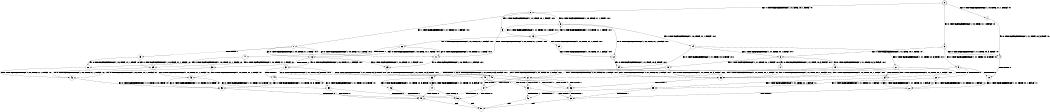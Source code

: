 digraph BCG {
size = "7, 10.5";
center = TRUE;
node [shape = circle];
0 [peripheries = 2];
0 -> 1 [label = "EX !0 !ATOMIC_EXCH_BRANCH (1, +0, TRUE, +1, 1, FALSE) !:0:"];
0 -> 2 [label = "EX !1 !ATOMIC_EXCH_BRANCH (1, +1, TRUE, +0, 1, TRUE) !:0:"];
0 -> 3 [label = "EX !0 !ATOMIC_EXCH_BRANCH (1, +0, TRUE, +1, 1, FALSE) !:0:"];
1 -> 4 [label = "EX !0 !ATOMIC_EXCH_BRANCH (1, +1, TRUE, +0, 3, TRUE) !:0:"];
2 -> 5 [label = "EX !1 !ATOMIC_EXCH_BRANCH (1, +1, TRUE, +0, 1, FALSE) !:0:1:"];
2 -> 6 [label = "EX !0 !ATOMIC_EXCH_BRANCH (1, +0, TRUE, +1, 1, TRUE) !:0:1:"];
2 -> 7 [label = "EX !1 !ATOMIC_EXCH_BRANCH (1, +1, TRUE, +0, 1, FALSE) !:0:1:"];
3 -> 4 [label = "EX !0 !ATOMIC_EXCH_BRANCH (1, +1, TRUE, +0, 3, TRUE) !:0:"];
3 -> 8 [label = "EX !1 !ATOMIC_EXCH_BRANCH (1, +1, TRUE, +0, 1, TRUE) !:0:"];
3 -> 9 [label = "EX !0 !ATOMIC_EXCH_BRANCH (1, +1, TRUE, +0, 3, TRUE) !:0:"];
4 -> 10 [label = "TERMINATE !0"];
5 -> 11 [label = "EX !0 !ATOMIC_EXCH_BRANCH (1, +0, TRUE, +1, 1, TRUE) !:0:1:"];
6 -> 12 [label = "EX !0 !ATOMIC_EXCH_BRANCH (1, +0, TRUE, +1, 1, FALSE) !:0:1:"];
6 -> 13 [label = "EX !1 !ATOMIC_EXCH_BRANCH (1, +1, TRUE, +0, 1, TRUE) !:0:1:"];
6 -> 14 [label = "EX !0 !ATOMIC_EXCH_BRANCH (1, +0, TRUE, +1, 1, FALSE) !:0:1:"];
7 -> 11 [label = "EX !0 !ATOMIC_EXCH_BRANCH (1, +0, TRUE, +1, 1, TRUE) !:0:1:"];
7 -> 15 [label = "TERMINATE !1"];
7 -> 16 [label = "EX !0 !ATOMIC_EXCH_BRANCH (1, +0, TRUE, +1, 1, TRUE) !:0:1:"];
8 -> 17 [label = "EX !0 !ATOMIC_EXCH_BRANCH (1, +1, TRUE, +0, 3, FALSE) !:0:1:"];
8 -> 18 [label = "EX !1 !ATOMIC_EXCH_BRANCH (1, +1, TRUE, +0, 1, FALSE) !:0:1:"];
8 -> 19 [label = "EX !0 !ATOMIC_EXCH_BRANCH (1, +1, TRUE, +0, 3, FALSE) !:0:1:"];
9 -> 10 [label = "TERMINATE !0"];
9 -> 20 [label = "TERMINATE !0"];
9 -> 21 [label = "EX !1 !ATOMIC_EXCH_BRANCH (1, +1, TRUE, +0, 1, FALSE) !:0:"];
10 -> 22 [label = "EX !1 !ATOMIC_EXCH_BRANCH (1, +1, TRUE, +0, 1, FALSE) !:1:"];
11 -> 23 [label = "EX !0 !ATOMIC_EXCH_BRANCH (1, +0, TRUE, +1, 1, FALSE) !:0:1:"];
12 -> 24 [label = "EX !0 !ATOMIC_EXCH_BRANCH (1, +1, TRUE, +0, 3, TRUE) !:0:1:"];
13 -> 25 [label = "EX !0 !ATOMIC_EXCH_BRANCH (1, +0, TRUE, +1, 1, TRUE) !:0:1:"];
13 -> 26 [label = "EX !1 !ATOMIC_EXCH_BRANCH (1, +1, TRUE, +0, 1, FALSE) !:0:1:"];
13 -> 6 [label = "EX !0 !ATOMIC_EXCH_BRANCH (1, +0, TRUE, +1, 1, TRUE) !:0:1:"];
14 -> 24 [label = "EX !0 !ATOMIC_EXCH_BRANCH (1, +1, TRUE, +0, 3, TRUE) !:0:1:"];
14 -> 8 [label = "EX !1 !ATOMIC_EXCH_BRANCH (1, +1, TRUE, +0, 1, TRUE) !:0:1:"];
14 -> 27 [label = "EX !0 !ATOMIC_EXCH_BRANCH (1, +1, TRUE, +0, 3, TRUE) !:0:1:"];
15 -> 28 [label = "EX !0 !ATOMIC_EXCH_BRANCH (1, +0, TRUE, +1, 1, TRUE) !:0:"];
15 -> 29 [label = "EX !0 !ATOMIC_EXCH_BRANCH (1, +0, TRUE, +1, 1, TRUE) !:0:"];
16 -> 23 [label = "EX !0 !ATOMIC_EXCH_BRANCH (1, +0, TRUE, +1, 1, FALSE) !:0:1:"];
16 -> 30 [label = "TERMINATE !1"];
16 -> 31 [label = "EX !0 !ATOMIC_EXCH_BRANCH (1, +0, TRUE, +1, 1, FALSE) !:0:1:"];
17 -> 32 [label = "EX !1 !ATOMIC_EXCH_BRANCH (1, +1, TRUE, +0, 1, FALSE) !:0:1:"];
18 -> 32 [label = "EX !0 !ATOMIC_EXCH_BRANCH (1, +1, TRUE, +0, 3, FALSE) !:0:1:"];
18 -> 33 [label = "TERMINATE !1"];
18 -> 21 [label = "EX !0 !ATOMIC_EXCH_BRANCH (1, +1, TRUE, +0, 3, FALSE) !:0:1:"];
19 -> 32 [label = "EX !1 !ATOMIC_EXCH_BRANCH (1, +1, TRUE, +0, 1, FALSE) !:0:1:"];
19 -> 34 [label = "TERMINATE !0"];
19 -> 21 [label = "EX !1 !ATOMIC_EXCH_BRANCH (1, +1, TRUE, +0, 1, FALSE) !:0:1:"];
20 -> 22 [label = "EX !1 !ATOMIC_EXCH_BRANCH (1, +1, TRUE, +0, 1, FALSE) !:1:"];
20 -> 35 [label = "EX !1 !ATOMIC_EXCH_BRANCH (1, +1, TRUE, +0, 1, FALSE) !:1:"];
21 -> 36 [label = "TERMINATE !0"];
21 -> 37 [label = "TERMINATE !1"];
21 -> 38 [label = "TERMINATE !0"];
22 -> 39 [label = "TERMINATE !1"];
23 -> 40 [label = "EX !0 !ATOMIC_EXCH_BRANCH (1, +1, TRUE, +0, 3, TRUE) !:0:1:"];
24 -> 32 [label = "EX !1 !ATOMIC_EXCH_BRANCH (1, +1, TRUE, +0, 1, FALSE) !:0:1:"];
25 -> 12 [label = "EX !0 !ATOMIC_EXCH_BRANCH (1, +0, TRUE, +1, 1, FALSE) !:0:1:"];
26 -> 11 [label = "EX !0 !ATOMIC_EXCH_BRANCH (1, +0, TRUE, +1, 1, TRUE) !:0:1:"];
26 -> 41 [label = "TERMINATE !1"];
26 -> 16 [label = "EX !0 !ATOMIC_EXCH_BRANCH (1, +0, TRUE, +1, 1, TRUE) !:0:1:"];
27 -> 32 [label = "EX !1 !ATOMIC_EXCH_BRANCH (1, +1, TRUE, +0, 1, FALSE) !:0:1:"];
27 -> 34 [label = "TERMINATE !0"];
27 -> 21 [label = "EX !1 !ATOMIC_EXCH_BRANCH (1, +1, TRUE, +0, 1, FALSE) !:0:1:"];
28 -> 42 [label = "EX !0 !ATOMIC_EXCH_BRANCH (1, +0, TRUE, +1, 1, FALSE) !:0:"];
29 -> 42 [label = "EX !0 !ATOMIC_EXCH_BRANCH (1, +0, TRUE, +1, 1, FALSE) !:0:"];
29 -> 43 [label = "EX !0 !ATOMIC_EXCH_BRANCH (1, +0, TRUE, +1, 1, FALSE) !:0:"];
30 -> 42 [label = "EX !0 !ATOMIC_EXCH_BRANCH (1, +0, TRUE, +1, 1, FALSE) !:0:"];
30 -> 43 [label = "EX !0 !ATOMIC_EXCH_BRANCH (1, +0, TRUE, +1, 1, FALSE) !:0:"];
31 -> 40 [label = "EX !0 !ATOMIC_EXCH_BRANCH (1, +1, TRUE, +0, 3, TRUE) !:0:1:"];
31 -> 44 [label = "TERMINATE !1"];
31 -> 45 [label = "EX !0 !ATOMIC_EXCH_BRANCH (1, +1, TRUE, +0, 3, TRUE) !:0:1:"];
32 -> 36 [label = "TERMINATE !0"];
33 -> 46 [label = "EX !0 !ATOMIC_EXCH_BRANCH (1, +1, TRUE, +0, 3, FALSE) !:0:"];
33 -> 47 [label = "EX !0 !ATOMIC_EXCH_BRANCH (1, +1, TRUE, +0, 3, FALSE) !:0:"];
34 -> 22 [label = "EX !1 !ATOMIC_EXCH_BRANCH (1, +1, TRUE, +0, 1, FALSE) !:1:"];
34 -> 35 [label = "EX !1 !ATOMIC_EXCH_BRANCH (1, +1, TRUE, +0, 1, FALSE) !:1:"];
35 -> 39 [label = "TERMINATE !1"];
35 -> 48 [label = "TERMINATE !1"];
36 -> 39 [label = "TERMINATE !1"];
37 -> 49 [label = "TERMINATE !0"];
37 -> 50 [label = "TERMINATE !0"];
38 -> 39 [label = "TERMINATE !1"];
38 -> 48 [label = "TERMINATE !1"];
39 -> 51 [label = "exit"];
40 -> 36 [label = "TERMINATE !0"];
41 -> 28 [label = "EX !0 !ATOMIC_EXCH_BRANCH (1, +0, TRUE, +1, 1, TRUE) !:0:"];
41 -> 29 [label = "EX !0 !ATOMIC_EXCH_BRANCH (1, +0, TRUE, +1, 1, TRUE) !:0:"];
42 -> 52 [label = "EX !0 !ATOMIC_EXCH_BRANCH (1, +1, TRUE, +0, 3, TRUE) !:0:"];
43 -> 52 [label = "EX !0 !ATOMIC_EXCH_BRANCH (1, +1, TRUE, +0, 3, TRUE) !:0:"];
43 -> 53 [label = "EX !0 !ATOMIC_EXCH_BRANCH (1, +1, TRUE, +0, 3, TRUE) !:0:"];
44 -> 52 [label = "EX !0 !ATOMIC_EXCH_BRANCH (1, +1, TRUE, +0, 3, TRUE) !:0:"];
44 -> 53 [label = "EX !0 !ATOMIC_EXCH_BRANCH (1, +1, TRUE, +0, 3, TRUE) !:0:"];
45 -> 36 [label = "TERMINATE !0"];
45 -> 37 [label = "TERMINATE !1"];
45 -> 38 [label = "TERMINATE !0"];
46 -> 49 [label = "TERMINATE !0"];
47 -> 49 [label = "TERMINATE !0"];
47 -> 50 [label = "TERMINATE !0"];
48 -> 51 [label = "exit"];
49 -> 51 [label = "exit"];
50 -> 51 [label = "exit"];
52 -> 49 [label = "TERMINATE !0"];
53 -> 49 [label = "TERMINATE !0"];
53 -> 50 [label = "TERMINATE !0"];
}
